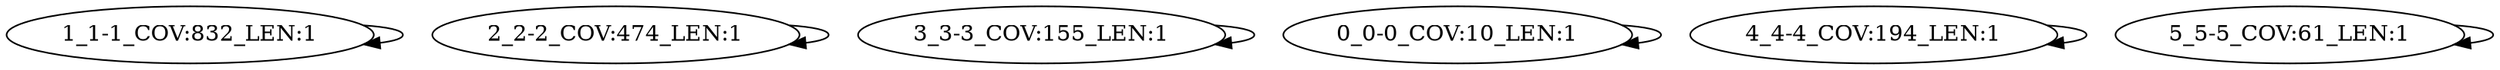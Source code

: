 digraph G {
    "1_1-1_COV:832_LEN:1" -> "1_1-1_COV:832_LEN:1";
    "2_2-2_COV:474_LEN:1" -> "2_2-2_COV:474_LEN:1";
    "3_3-3_COV:155_LEN:1" -> "3_3-3_COV:155_LEN:1";
    "0_0-0_COV:10_LEN:1" -> "0_0-0_COV:10_LEN:1";
    "4_4-4_COV:194_LEN:1" -> "4_4-4_COV:194_LEN:1";
    "5_5-5_COV:61_LEN:1" -> "5_5-5_COV:61_LEN:1";
}
